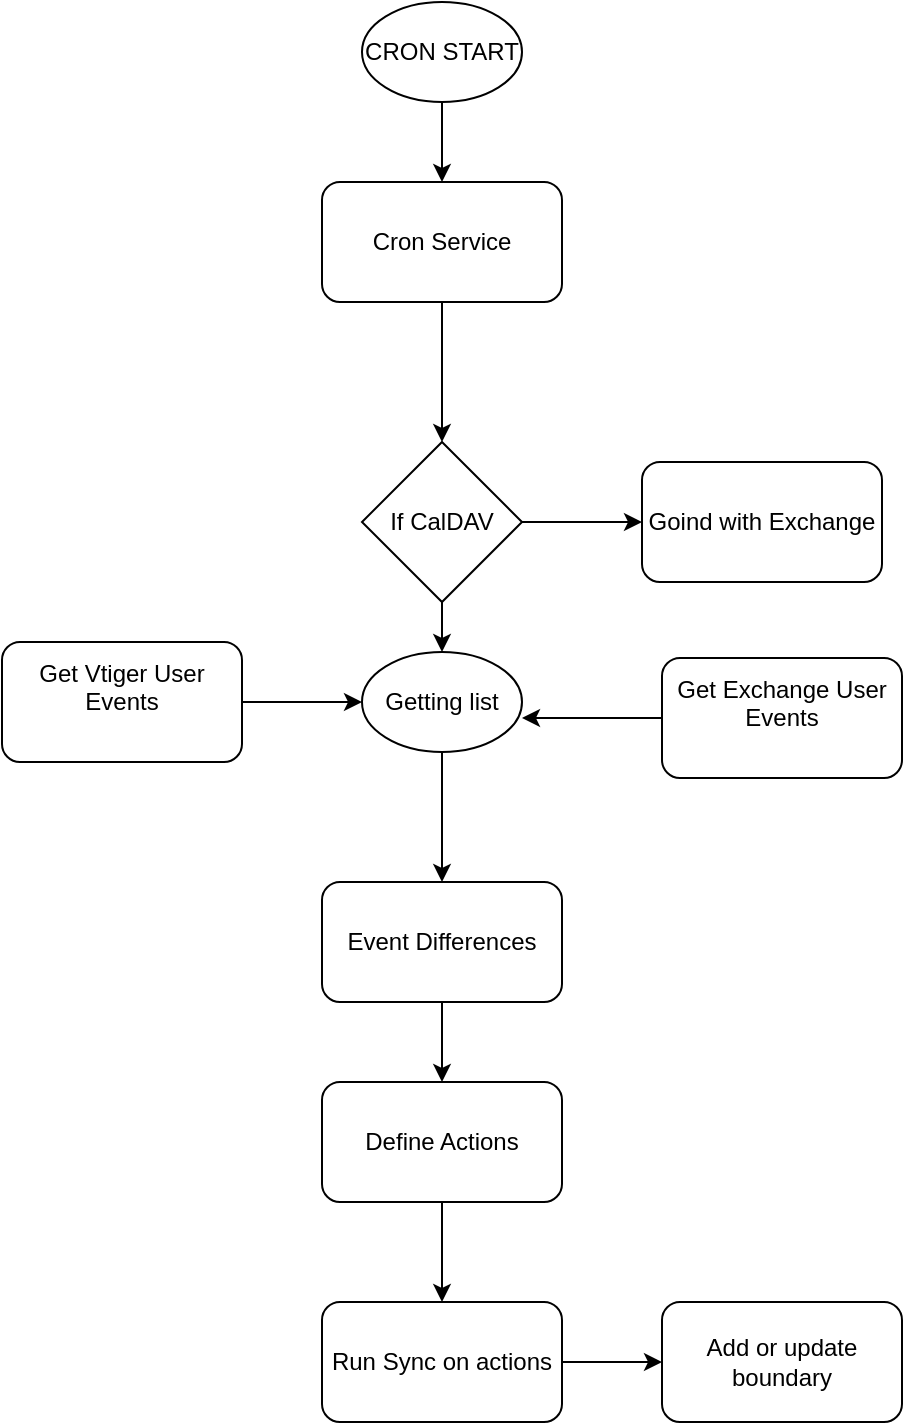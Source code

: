 <mxfile version="20.4.1" type="github">
  <diagram id="CWeAnA3USplmWAZv2G4P" name="Page-1">
    <mxGraphModel dx="1364" dy="752" grid="1" gridSize="10" guides="1" tooltips="1" connect="1" arrows="1" fold="1" page="1" pageScale="1" pageWidth="850" pageHeight="1100" math="0" shadow="0">
      <root>
        <mxCell id="0" />
        <mxCell id="1" parent="0" />
        <mxCell id="RySmwU1NaelSAj_QudRe-3" style="edgeStyle=orthogonalEdgeStyle;rounded=0;orthogonalLoop=1;jettySize=auto;html=1;exitX=0.5;exitY=1;exitDx=0;exitDy=0;entryX=0.5;entryY=0;entryDx=0;entryDy=0;" edge="1" parent="1" source="RySmwU1NaelSAj_QudRe-1" target="RySmwU1NaelSAj_QudRe-2">
          <mxGeometry relative="1" as="geometry" />
        </mxCell>
        <mxCell id="RySmwU1NaelSAj_QudRe-1" value="CRON START" style="ellipse;whiteSpace=wrap;html=1;" vertex="1" parent="1">
          <mxGeometry x="410" y="30" width="80" height="50" as="geometry" />
        </mxCell>
        <mxCell id="RySmwU1NaelSAj_QudRe-6" style="edgeStyle=orthogonalEdgeStyle;rounded=0;orthogonalLoop=1;jettySize=auto;html=1;" edge="1" parent="1" source="RySmwU1NaelSAj_QudRe-2" target="RySmwU1NaelSAj_QudRe-5">
          <mxGeometry relative="1" as="geometry" />
        </mxCell>
        <mxCell id="RySmwU1NaelSAj_QudRe-2" value="Cron Service " style="rounded=1;whiteSpace=wrap;html=1;" vertex="1" parent="1">
          <mxGeometry x="390" y="120" width="120" height="60" as="geometry" />
        </mxCell>
        <mxCell id="RySmwU1NaelSAj_QudRe-7" style="edgeStyle=orthogonalEdgeStyle;rounded=0;orthogonalLoop=1;jettySize=auto;html=1;exitX=1;exitY=0.5;exitDx=0;exitDy=0;" edge="1" parent="1" source="RySmwU1NaelSAj_QudRe-5">
          <mxGeometry relative="1" as="geometry">
            <mxPoint x="550" y="290" as="targetPoint" />
          </mxGeometry>
        </mxCell>
        <mxCell id="RySmwU1NaelSAj_QudRe-18" style="edgeStyle=orthogonalEdgeStyle;rounded=0;orthogonalLoop=1;jettySize=auto;html=1;entryX=0.5;entryY=0;entryDx=0;entryDy=0;" edge="1" parent="1" source="RySmwU1NaelSAj_QudRe-5" target="RySmwU1NaelSAj_QudRe-17">
          <mxGeometry relative="1" as="geometry" />
        </mxCell>
        <mxCell id="RySmwU1NaelSAj_QudRe-5" value="If CalDAV" style="rhombus;whiteSpace=wrap;html=1;" vertex="1" parent="1">
          <mxGeometry x="410" y="250" width="80" height="80" as="geometry" />
        </mxCell>
        <mxCell id="RySmwU1NaelSAj_QudRe-8" value="Goind with Exchange" style="rounded=1;whiteSpace=wrap;html=1;" vertex="1" parent="1">
          <mxGeometry x="550" y="260" width="120" height="60" as="geometry" />
        </mxCell>
        <mxCell id="RySmwU1NaelSAj_QudRe-19" style="edgeStyle=orthogonalEdgeStyle;rounded=0;orthogonalLoop=1;jettySize=auto;html=1;" edge="1" parent="1" source="RySmwU1NaelSAj_QudRe-11" target="RySmwU1NaelSAj_QudRe-17">
          <mxGeometry relative="1" as="geometry" />
        </mxCell>
        <mxCell id="RySmwU1NaelSAj_QudRe-11" value="&lt;div&gt;Get Vtiger User Events&lt;/div&gt;&lt;div&gt;&lt;br&gt; &lt;/div&gt;" style="rounded=1;whiteSpace=wrap;html=1;" vertex="1" parent="1">
          <mxGeometry x="230" y="350" width="120" height="60" as="geometry" />
        </mxCell>
        <mxCell id="RySmwU1NaelSAj_QudRe-20" style="edgeStyle=orthogonalEdgeStyle;rounded=0;orthogonalLoop=1;jettySize=auto;html=1;entryX=1;entryY=0.66;entryDx=0;entryDy=0;entryPerimeter=0;" edge="1" parent="1" source="RySmwU1NaelSAj_QudRe-14" target="RySmwU1NaelSAj_QudRe-17">
          <mxGeometry relative="1" as="geometry" />
        </mxCell>
        <mxCell id="RySmwU1NaelSAj_QudRe-14" value="&lt;div&gt;Get Exchange User Events&lt;/div&gt;&lt;div&gt;&lt;br&gt; &lt;/div&gt;" style="rounded=1;whiteSpace=wrap;html=1;" vertex="1" parent="1">
          <mxGeometry x="560" y="358" width="120" height="60" as="geometry" />
        </mxCell>
        <mxCell id="RySmwU1NaelSAj_QudRe-22" style="edgeStyle=orthogonalEdgeStyle;rounded=0;orthogonalLoop=1;jettySize=auto;html=1;entryX=0.5;entryY=0;entryDx=0;entryDy=0;" edge="1" parent="1" source="RySmwU1NaelSAj_QudRe-17" target="RySmwU1NaelSAj_QudRe-21">
          <mxGeometry relative="1" as="geometry" />
        </mxCell>
        <mxCell id="RySmwU1NaelSAj_QudRe-17" value="Getting list" style="ellipse;whiteSpace=wrap;html=1;" vertex="1" parent="1">
          <mxGeometry x="410" y="355" width="80" height="50" as="geometry" />
        </mxCell>
        <mxCell id="RySmwU1NaelSAj_QudRe-24" style="edgeStyle=orthogonalEdgeStyle;rounded=0;orthogonalLoop=1;jettySize=auto;html=1;entryX=0.5;entryY=0;entryDx=0;entryDy=0;" edge="1" parent="1" source="RySmwU1NaelSAj_QudRe-21" target="RySmwU1NaelSAj_QudRe-23">
          <mxGeometry relative="1" as="geometry" />
        </mxCell>
        <mxCell id="RySmwU1NaelSAj_QudRe-21" value="Event Differences" style="rounded=1;whiteSpace=wrap;html=1;" vertex="1" parent="1">
          <mxGeometry x="390" y="470" width="120" height="60" as="geometry" />
        </mxCell>
        <mxCell id="RySmwU1NaelSAj_QudRe-26" style="edgeStyle=orthogonalEdgeStyle;rounded=0;orthogonalLoop=1;jettySize=auto;html=1;entryX=0.5;entryY=0;entryDx=0;entryDy=0;" edge="1" parent="1" source="RySmwU1NaelSAj_QudRe-23" target="RySmwU1NaelSAj_QudRe-25">
          <mxGeometry relative="1" as="geometry" />
        </mxCell>
        <mxCell id="RySmwU1NaelSAj_QudRe-23" value="Define Actions" style="rounded=1;whiteSpace=wrap;html=1;" vertex="1" parent="1">
          <mxGeometry x="390" y="570" width="120" height="60" as="geometry" />
        </mxCell>
        <mxCell id="RySmwU1NaelSAj_QudRe-28" style="edgeStyle=orthogonalEdgeStyle;rounded=0;orthogonalLoop=1;jettySize=auto;html=1;entryX=0;entryY=0.5;entryDx=0;entryDy=0;" edge="1" parent="1" source="RySmwU1NaelSAj_QudRe-25" target="RySmwU1NaelSAj_QudRe-27">
          <mxGeometry relative="1" as="geometry" />
        </mxCell>
        <mxCell id="RySmwU1NaelSAj_QudRe-25" value="Run Sync on actions" style="rounded=1;whiteSpace=wrap;html=1;" vertex="1" parent="1">
          <mxGeometry x="390" y="680" width="120" height="60" as="geometry" />
        </mxCell>
        <mxCell id="RySmwU1NaelSAj_QudRe-27" value="Add or update boundary" style="rounded=1;whiteSpace=wrap;html=1;" vertex="1" parent="1">
          <mxGeometry x="560" y="680" width="120" height="60" as="geometry" />
        </mxCell>
      </root>
    </mxGraphModel>
  </diagram>
</mxfile>
